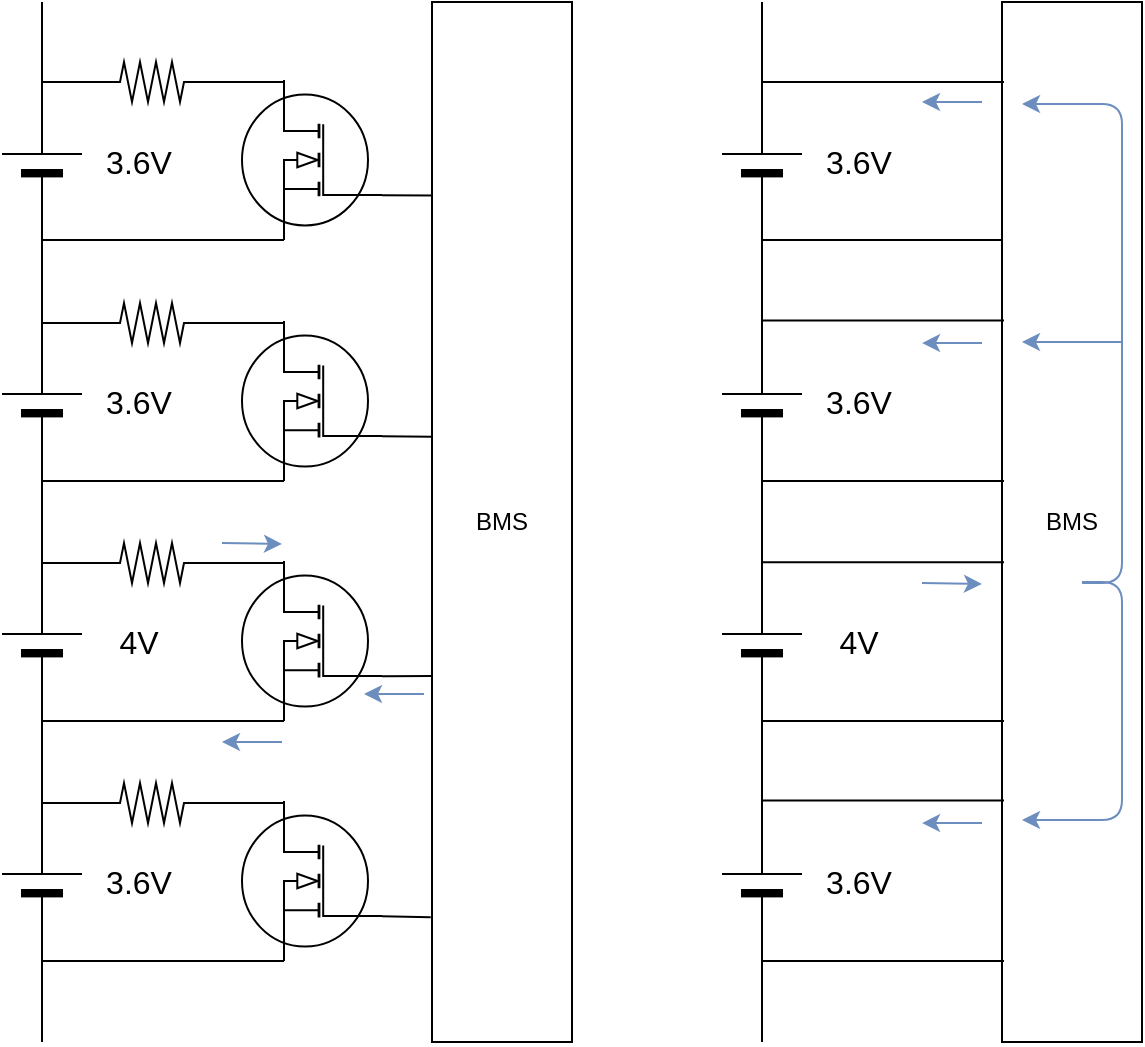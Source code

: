 <mxfile>
    <diagram id="NewoO8PpAovIlDk18mXJ" name="Page-1">
        <mxGraphModel dx="941" dy="665" grid="1" gridSize="10" guides="1" tooltips="1" connect="1" arrows="1" fold="1" page="1" pageScale="1" pageWidth="850" pageHeight="1100" math="0" shadow="0">
            <root>
                <mxCell id="0"/>
                <mxCell id="1" parent="0"/>
                <mxCell id="23" style="edgeStyle=none;html=1;exitX=1;exitY=0.5;exitDx=0;exitDy=0;exitPerimeter=0;endArrow=none;endFill=0;" edge="1" parent="1" source="2">
                    <mxGeometry relative="1" as="geometry">
                        <mxPoint x="160" y="80" as="targetPoint"/>
                    </mxGeometry>
                </mxCell>
                <mxCell id="2" value="" style="verticalLabelPosition=bottom;shadow=0;dashed=0;align=center;fillColor=#000000;html=1;verticalAlign=top;strokeWidth=1;shape=mxgraph.electrical.miscellaneous.monocell_battery;direction=north;" vertex="1" parent="1">
                    <mxGeometry x="140" y="120" width="40" height="80" as="geometry"/>
                </mxCell>
                <mxCell id="8" style="edgeStyle=none;html=1;exitX=1;exitY=0.5;exitDx=0;exitDy=0;exitPerimeter=0;entryX=0;entryY=0.5;entryDx=0;entryDy=0;entryPerimeter=0;endArrow=none;endFill=0;" edge="1" parent="1" source="3" target="2">
                    <mxGeometry relative="1" as="geometry"/>
                </mxCell>
                <mxCell id="3" value="" style="verticalLabelPosition=bottom;shadow=0;dashed=0;align=center;fillColor=#000000;html=1;verticalAlign=top;strokeWidth=1;shape=mxgraph.electrical.miscellaneous.monocell_battery;direction=north;" vertex="1" parent="1">
                    <mxGeometry x="140" y="240" width="40" height="80" as="geometry"/>
                </mxCell>
                <mxCell id="6" style="edgeStyle=none;html=1;exitX=0;exitY=0.5;exitDx=0;exitDy=0;exitPerimeter=0;entryX=1;entryY=0.5;entryDx=0;entryDy=0;entryPerimeter=0;endArrow=none;endFill=0;" edge="1" parent="1" source="4" target="5">
                    <mxGeometry relative="1" as="geometry"/>
                </mxCell>
                <mxCell id="7" style="edgeStyle=none;html=1;exitX=1;exitY=0.5;exitDx=0;exitDy=0;exitPerimeter=0;entryX=0;entryY=0.5;entryDx=0;entryDy=0;entryPerimeter=0;endArrow=none;endFill=0;" edge="1" parent="1" source="4" target="3">
                    <mxGeometry relative="1" as="geometry"/>
                </mxCell>
                <mxCell id="4" value="" style="verticalLabelPosition=bottom;shadow=0;dashed=0;align=center;fillColor=#000000;html=1;verticalAlign=top;strokeWidth=1;shape=mxgraph.electrical.miscellaneous.monocell_battery;direction=north;" vertex="1" parent="1">
                    <mxGeometry x="140" y="360" width="40" height="80" as="geometry"/>
                </mxCell>
                <mxCell id="24" style="edgeStyle=none;html=1;exitX=0;exitY=0.5;exitDx=0;exitDy=0;exitPerimeter=0;endArrow=none;endFill=0;" edge="1" parent="1" source="5">
                    <mxGeometry relative="1" as="geometry">
                        <mxPoint x="160" y="600" as="targetPoint"/>
                    </mxGeometry>
                </mxCell>
                <mxCell id="5" value="" style="verticalLabelPosition=bottom;shadow=0;dashed=0;align=center;fillColor=#000000;html=1;verticalAlign=top;strokeWidth=1;shape=mxgraph.electrical.miscellaneous.monocell_battery;direction=north;" vertex="1" parent="1">
                    <mxGeometry x="140" y="480" width="40" height="80" as="geometry"/>
                </mxCell>
                <mxCell id="39" style="edgeStyle=none;rounded=0;html=1;exitX=0;exitY=0.72;exitDx=0;exitDy=0;exitPerimeter=0;entryX=-0.009;entryY=0.88;entryDx=0;entryDy=0;entryPerimeter=0;endArrow=none;endFill=0;" edge="1" parent="1" source="56" target="29">
                    <mxGeometry relative="1" as="geometry">
                        <mxPoint x="330" y="537.6" as="sourcePoint"/>
                    </mxGeometry>
                </mxCell>
                <mxCell id="38" style="edgeStyle=none;rounded=0;html=1;exitX=0;exitY=0.72;exitDx=0;exitDy=0;exitPerimeter=0;entryX=-0.003;entryY=0.648;entryDx=0;entryDy=0;entryPerimeter=0;endArrow=none;endFill=0;" edge="1" parent="1" source="51" target="29">
                    <mxGeometry relative="1" as="geometry">
                        <mxPoint x="330" y="417.1" as="sourcePoint"/>
                    </mxGeometry>
                </mxCell>
                <mxCell id="36" style="edgeStyle=none;rounded=0;html=1;exitX=0;exitY=0.72;exitDx=0;exitDy=0;exitPerimeter=0;entryX=0.003;entryY=0.418;entryDx=0;entryDy=0;entryPerimeter=0;endArrow=none;endFill=0;" edge="1" parent="1" source="46" target="29">
                    <mxGeometry relative="1" as="geometry">
                        <mxPoint x="330" y="297.6" as="sourcePoint"/>
                    </mxGeometry>
                </mxCell>
                <mxCell id="21" style="edgeStyle=none;html=1;exitX=0.7;exitY=1;exitDx=0;exitDy=0;exitPerimeter=0;entryX=0;entryY=0.5;entryDx=0;entryDy=0;entryPerimeter=0;endArrow=none;endFill=0;" edge="1" parent="1" source="22">
                    <mxGeometry relative="1" as="geometry">
                        <mxPoint x="160" y="199" as="targetPoint"/>
                    </mxGeometry>
                </mxCell>
                <mxCell id="37" style="edgeStyle=none;rounded=0;html=1;exitX=0;exitY=0.72;exitDx=0;exitDy=0;exitPerimeter=0;entryX=0.014;entryY=0.186;entryDx=0;entryDy=0;entryPerimeter=0;endArrow=none;endFill=0;" edge="1" parent="1" source="22" target="29">
                    <mxGeometry relative="1" as="geometry"/>
                </mxCell>
                <mxCell id="22" value="" style="verticalLabelPosition=bottom;shadow=0;dashed=0;align=center;html=1;verticalAlign=top;shape=mxgraph.electrical.mosfets1.mosfet_ic_n;flipH=1;" vertex="1" parent="1">
                    <mxGeometry x="260" y="119" width="70" height="80" as="geometry"/>
                </mxCell>
                <mxCell id="25" value="3.6V" style="text;html=1;align=center;verticalAlign=middle;resizable=0;points=[];autosize=1;strokeColor=none;fillColor=none;fontSize=16;" vertex="1" parent="1">
                    <mxGeometry x="183" y="150" width="50" height="20" as="geometry"/>
                </mxCell>
                <mxCell id="26" value="3.6V" style="text;html=1;align=center;verticalAlign=middle;resizable=0;points=[];autosize=1;strokeColor=none;fillColor=none;fontSize=16;" vertex="1" parent="1">
                    <mxGeometry x="183" y="270" width="50" height="20" as="geometry"/>
                </mxCell>
                <mxCell id="27" value="4V" style="text;html=1;align=center;verticalAlign=middle;resizable=0;points=[];autosize=1;strokeColor=none;fillColor=none;fontSize=16;" vertex="1" parent="1">
                    <mxGeometry x="188" y="389.5" width="40" height="20" as="geometry"/>
                </mxCell>
                <mxCell id="28" value="3.6V" style="text;html=1;align=center;verticalAlign=middle;resizable=0;points=[];autosize=1;strokeColor=none;fillColor=none;fontSize=16;" vertex="1" parent="1">
                    <mxGeometry x="183" y="510" width="50" height="20" as="geometry"/>
                </mxCell>
                <mxCell id="29" value="BMS" style="whiteSpace=wrap;html=1;" vertex="1" parent="1">
                    <mxGeometry x="355" y="80" width="70" height="520" as="geometry"/>
                </mxCell>
                <mxCell id="43" style="edgeStyle=none;html=1;exitX=1;exitY=0.5;exitDx=0;exitDy=0;exitPerimeter=0;entryX=0.7;entryY=0;entryDx=0;entryDy=0;entryPerimeter=0;endArrow=none;endFill=0;" edge="1" parent="1" source="40">
                    <mxGeometry relative="1" as="geometry">
                        <mxPoint x="240" y="121" as="sourcePoint"/>
                        <mxPoint x="281" y="120" as="targetPoint"/>
                        <Array as="points"/>
                    </mxGeometry>
                </mxCell>
                <mxCell id="44" style="edgeStyle=none;html=1;exitX=0;exitY=0.5;exitDx=0;exitDy=0;exitPerimeter=0;entryX=1;entryY=0.5;entryDx=0;entryDy=0;entryPerimeter=0;endArrow=none;endFill=0;" edge="1" parent="1" source="40" target="2">
                    <mxGeometry relative="1" as="geometry"/>
                </mxCell>
                <mxCell id="40" value="" style="pointerEvents=1;verticalLabelPosition=bottom;shadow=0;dashed=0;align=center;html=1;verticalAlign=top;shape=mxgraph.electrical.resistors.resistor_2;" vertex="1" parent="1">
                    <mxGeometry x="190" y="110" width="50" height="20" as="geometry"/>
                </mxCell>
                <mxCell id="45" style="edgeStyle=none;html=1;exitX=0.7;exitY=1;exitDx=0;exitDy=0;exitPerimeter=0;entryX=0;entryY=0.5;entryDx=0;entryDy=0;entryPerimeter=0;endArrow=none;endFill=0;" edge="1" parent="1" source="46">
                    <mxGeometry relative="1" as="geometry">
                        <mxPoint x="160" y="319.52" as="targetPoint"/>
                    </mxGeometry>
                </mxCell>
                <mxCell id="46" value="" style="verticalLabelPosition=bottom;shadow=0;dashed=0;align=center;html=1;verticalAlign=top;shape=mxgraph.electrical.mosfets1.mosfet_ic_n;flipH=1;" vertex="1" parent="1">
                    <mxGeometry x="260" y="239.52" width="70" height="80" as="geometry"/>
                </mxCell>
                <mxCell id="47" style="edgeStyle=none;html=1;exitX=1;exitY=0.5;exitDx=0;exitDy=0;exitPerimeter=0;entryX=0.7;entryY=0;entryDx=0;entryDy=0;entryPerimeter=0;endArrow=none;endFill=0;" edge="1" parent="1" source="49">
                    <mxGeometry relative="1" as="geometry">
                        <mxPoint x="240" y="241.52" as="sourcePoint"/>
                        <mxPoint x="281" y="240.52" as="targetPoint"/>
                        <Array as="points"/>
                    </mxGeometry>
                </mxCell>
                <mxCell id="48" style="edgeStyle=none;html=1;exitX=0;exitY=0.5;exitDx=0;exitDy=0;exitPerimeter=0;entryX=1;entryY=0.5;entryDx=0;entryDy=0;entryPerimeter=0;endArrow=none;endFill=0;" edge="1" parent="1" source="49">
                    <mxGeometry relative="1" as="geometry">
                        <mxPoint x="160" y="240.52" as="targetPoint"/>
                    </mxGeometry>
                </mxCell>
                <mxCell id="49" value="" style="pointerEvents=1;verticalLabelPosition=bottom;shadow=0;dashed=0;align=center;html=1;verticalAlign=top;shape=mxgraph.electrical.resistors.resistor_2;" vertex="1" parent="1">
                    <mxGeometry x="190" y="230.52" width="50" height="20" as="geometry"/>
                </mxCell>
                <mxCell id="50" style="edgeStyle=none;html=1;exitX=0.7;exitY=1;exitDx=0;exitDy=0;exitPerimeter=0;entryX=0;entryY=0.5;entryDx=0;entryDy=0;entryPerimeter=0;endArrow=none;endFill=0;" edge="1" parent="1" source="51">
                    <mxGeometry relative="1" as="geometry">
                        <mxPoint x="160" y="439.52" as="targetPoint"/>
                    </mxGeometry>
                </mxCell>
                <mxCell id="51" value="" style="verticalLabelPosition=bottom;shadow=0;dashed=0;align=center;html=1;verticalAlign=top;shape=mxgraph.electrical.mosfets1.mosfet_ic_n;flipH=1;" vertex="1" parent="1">
                    <mxGeometry x="260" y="359.52" width="70" height="80" as="geometry"/>
                </mxCell>
                <mxCell id="52" style="edgeStyle=none;html=1;exitX=1;exitY=0.5;exitDx=0;exitDy=0;exitPerimeter=0;entryX=0.7;entryY=0;entryDx=0;entryDy=0;entryPerimeter=0;endArrow=none;endFill=0;" edge="1" parent="1" source="54">
                    <mxGeometry relative="1" as="geometry">
                        <mxPoint x="240" y="361.52" as="sourcePoint"/>
                        <mxPoint x="281" y="360.52" as="targetPoint"/>
                        <Array as="points"/>
                    </mxGeometry>
                </mxCell>
                <mxCell id="53" style="edgeStyle=none;html=1;exitX=0;exitY=0.5;exitDx=0;exitDy=0;exitPerimeter=0;entryX=1;entryY=0.5;entryDx=0;entryDy=0;entryPerimeter=0;endArrow=none;endFill=0;" edge="1" parent="1" source="54">
                    <mxGeometry relative="1" as="geometry">
                        <mxPoint x="160" y="360.52" as="targetPoint"/>
                    </mxGeometry>
                </mxCell>
                <mxCell id="54" value="" style="pointerEvents=1;verticalLabelPosition=bottom;shadow=0;dashed=0;align=center;html=1;verticalAlign=top;shape=mxgraph.electrical.resistors.resistor_2;" vertex="1" parent="1">
                    <mxGeometry x="190" y="350.52" width="50" height="20" as="geometry"/>
                </mxCell>
                <mxCell id="55" style="edgeStyle=none;html=1;exitX=0.7;exitY=1;exitDx=0;exitDy=0;exitPerimeter=0;entryX=0;entryY=0.5;entryDx=0;entryDy=0;entryPerimeter=0;endArrow=none;endFill=0;" edge="1" parent="1" source="56">
                    <mxGeometry relative="1" as="geometry">
                        <mxPoint x="160" y="559.52" as="targetPoint"/>
                    </mxGeometry>
                </mxCell>
                <mxCell id="56" value="" style="verticalLabelPosition=bottom;shadow=0;dashed=0;align=center;html=1;verticalAlign=top;shape=mxgraph.electrical.mosfets1.mosfet_ic_n;flipH=1;" vertex="1" parent="1">
                    <mxGeometry x="260" y="479.52" width="70" height="80" as="geometry"/>
                </mxCell>
                <mxCell id="57" style="edgeStyle=none;html=1;exitX=1;exitY=0.5;exitDx=0;exitDy=0;exitPerimeter=0;entryX=0.7;entryY=0;entryDx=0;entryDy=0;entryPerimeter=0;endArrow=none;endFill=0;" edge="1" parent="1" source="59">
                    <mxGeometry relative="1" as="geometry">
                        <mxPoint x="240" y="481.52" as="sourcePoint"/>
                        <mxPoint x="281" y="480.52" as="targetPoint"/>
                        <Array as="points"/>
                    </mxGeometry>
                </mxCell>
                <mxCell id="58" style="edgeStyle=none;html=1;exitX=0;exitY=0.5;exitDx=0;exitDy=0;exitPerimeter=0;entryX=1;entryY=0.5;entryDx=0;entryDy=0;entryPerimeter=0;endArrow=none;endFill=0;" edge="1" parent="1" source="59">
                    <mxGeometry relative="1" as="geometry">
                        <mxPoint x="160" y="480.52" as="targetPoint"/>
                    </mxGeometry>
                </mxCell>
                <mxCell id="59" value="" style="pointerEvents=1;verticalLabelPosition=bottom;shadow=0;dashed=0;align=center;html=1;verticalAlign=top;shape=mxgraph.electrical.resistors.resistor_2;" vertex="1" parent="1">
                    <mxGeometry x="190" y="470.52" width="50" height="20" as="geometry"/>
                </mxCell>
                <mxCell id="60" value="" style="endArrow=classic;html=1;fillColor=#dae8fc;gradientColor=#7ea6e0;strokeColor=#6c8ebf;" edge="1" parent="1">
                    <mxGeometry width="50" height="50" relative="1" as="geometry">
                        <mxPoint x="250" y="350.52" as="sourcePoint"/>
                        <mxPoint x="280" y="351" as="targetPoint"/>
                    </mxGeometry>
                </mxCell>
                <mxCell id="61" value="" style="endArrow=classic;html=1;fillColor=#dae8fc;gradientColor=#7ea6e0;strokeColor=#6c8ebf;" edge="1" parent="1">
                    <mxGeometry width="50" height="50" relative="1" as="geometry">
                        <mxPoint x="280" y="450" as="sourcePoint"/>
                        <mxPoint x="250" y="450" as="targetPoint"/>
                    </mxGeometry>
                </mxCell>
                <mxCell id="62" value="" style="endArrow=classic;html=1;fillColor=#dae8fc;gradientColor=#7ea6e0;strokeColor=#6c8ebf;" edge="1" parent="1">
                    <mxGeometry width="50" height="50" relative="1" as="geometry">
                        <mxPoint x="351" y="426" as="sourcePoint"/>
                        <mxPoint x="321" y="426" as="targetPoint"/>
                    </mxGeometry>
                </mxCell>
                <mxCell id="63" style="edgeStyle=none;html=1;exitX=1;exitY=0.5;exitDx=0;exitDy=0;exitPerimeter=0;endArrow=none;endFill=0;" edge="1" parent="1" source="64">
                    <mxGeometry relative="1" as="geometry">
                        <mxPoint x="520" y="80" as="targetPoint"/>
                    </mxGeometry>
                </mxCell>
                <mxCell id="64" value="" style="verticalLabelPosition=bottom;shadow=0;dashed=0;align=center;fillColor=#000000;html=1;verticalAlign=top;strokeWidth=1;shape=mxgraph.electrical.miscellaneous.monocell_battery;direction=north;" vertex="1" parent="1">
                    <mxGeometry x="500" y="120" width="40" height="80" as="geometry"/>
                </mxCell>
                <mxCell id="65" style="edgeStyle=none;html=1;exitX=1;exitY=0.5;exitDx=0;exitDy=0;exitPerimeter=0;entryX=0;entryY=0.5;entryDx=0;entryDy=0;entryPerimeter=0;endArrow=none;endFill=0;" edge="1" parent="1" source="66" target="64">
                    <mxGeometry relative="1" as="geometry"/>
                </mxCell>
                <mxCell id="66" value="" style="verticalLabelPosition=bottom;shadow=0;dashed=0;align=center;fillColor=#000000;html=1;verticalAlign=top;strokeWidth=1;shape=mxgraph.electrical.miscellaneous.monocell_battery;direction=north;" vertex="1" parent="1">
                    <mxGeometry x="500" y="240" width="40" height="80" as="geometry"/>
                </mxCell>
                <mxCell id="67" style="edgeStyle=none;html=1;exitX=0;exitY=0.5;exitDx=0;exitDy=0;exitPerimeter=0;entryX=1;entryY=0.5;entryDx=0;entryDy=0;entryPerimeter=0;endArrow=none;endFill=0;" edge="1" parent="1" source="69" target="71">
                    <mxGeometry relative="1" as="geometry"/>
                </mxCell>
                <mxCell id="68" style="edgeStyle=none;html=1;exitX=1;exitY=0.5;exitDx=0;exitDy=0;exitPerimeter=0;entryX=0;entryY=0.5;entryDx=0;entryDy=0;entryPerimeter=0;endArrow=none;endFill=0;" edge="1" parent="1" source="69" target="66">
                    <mxGeometry relative="1" as="geometry"/>
                </mxCell>
                <mxCell id="69" value="" style="verticalLabelPosition=bottom;shadow=0;dashed=0;align=center;fillColor=#000000;html=1;verticalAlign=top;strokeWidth=1;shape=mxgraph.electrical.miscellaneous.monocell_battery;direction=north;" vertex="1" parent="1">
                    <mxGeometry x="500" y="360" width="40" height="80" as="geometry"/>
                </mxCell>
                <mxCell id="70" style="edgeStyle=none;html=1;exitX=0;exitY=0.5;exitDx=0;exitDy=0;exitPerimeter=0;endArrow=none;endFill=0;" edge="1" parent="1" source="71">
                    <mxGeometry relative="1" as="geometry">
                        <mxPoint x="520" y="600" as="targetPoint"/>
                    </mxGeometry>
                </mxCell>
                <mxCell id="71" value="" style="verticalLabelPosition=bottom;shadow=0;dashed=0;align=center;fillColor=#000000;html=1;verticalAlign=top;strokeWidth=1;shape=mxgraph.electrical.miscellaneous.monocell_battery;direction=north;" vertex="1" parent="1">
                    <mxGeometry x="500" y="480" width="40" height="80" as="geometry"/>
                </mxCell>
                <mxCell id="75" style="edgeStyle=none;html=1;exitX=0.7;exitY=1;exitDx=0;exitDy=0;exitPerimeter=0;entryX=0;entryY=0.5;entryDx=0;entryDy=0;entryPerimeter=0;endArrow=none;endFill=0;" edge="1" parent="1">
                    <mxGeometry relative="1" as="geometry">
                        <mxPoint x="520" y="199" as="targetPoint"/>
                        <mxPoint x="641.0" y="199" as="sourcePoint"/>
                    </mxGeometry>
                </mxCell>
                <mxCell id="78" value="3.6V" style="text;html=1;align=center;verticalAlign=middle;resizable=0;points=[];autosize=1;strokeColor=none;fillColor=none;fontSize=16;" vertex="1" parent="1">
                    <mxGeometry x="543" y="150" width="50" height="20" as="geometry"/>
                </mxCell>
                <mxCell id="79" value="3.6V" style="text;html=1;align=center;verticalAlign=middle;resizable=0;points=[];autosize=1;strokeColor=none;fillColor=none;fontSize=16;" vertex="1" parent="1">
                    <mxGeometry x="543" y="270" width="50" height="20" as="geometry"/>
                </mxCell>
                <mxCell id="80" value="4V" style="text;html=1;align=center;verticalAlign=middle;resizable=0;points=[];autosize=1;strokeColor=none;fillColor=none;fontSize=16;" vertex="1" parent="1">
                    <mxGeometry x="548" y="389.5" width="40" height="20" as="geometry"/>
                </mxCell>
                <mxCell id="81" value="3.6V" style="text;html=1;align=center;verticalAlign=middle;resizable=0;points=[];autosize=1;strokeColor=none;fillColor=none;fontSize=16;" vertex="1" parent="1">
                    <mxGeometry x="543" y="510" width="50" height="20" as="geometry"/>
                </mxCell>
                <mxCell id="82" value="BMS" style="whiteSpace=wrap;html=1;" vertex="1" parent="1">
                    <mxGeometry x="640" y="80" width="70" height="520" as="geometry"/>
                </mxCell>
                <mxCell id="86" style="edgeStyle=none;html=1;exitX=0.7;exitY=1;exitDx=0;exitDy=0;exitPerimeter=0;entryX=0;entryY=0.5;entryDx=0;entryDy=0;entryPerimeter=0;endArrow=none;endFill=0;" edge="1" parent="1">
                    <mxGeometry relative="1" as="geometry">
                        <mxPoint x="520" y="319.52" as="targetPoint"/>
                        <mxPoint x="641.0" y="319.52" as="sourcePoint"/>
                    </mxGeometry>
                </mxCell>
                <mxCell id="91" style="edgeStyle=none;html=1;exitX=0.7;exitY=1;exitDx=0;exitDy=0;exitPerimeter=0;entryX=0;entryY=0.5;entryDx=0;entryDy=0;entryPerimeter=0;endArrow=none;endFill=0;" edge="1" parent="1">
                    <mxGeometry relative="1" as="geometry">
                        <mxPoint x="520" y="439.52" as="targetPoint"/>
                        <mxPoint x="641.0" y="439.52" as="sourcePoint"/>
                    </mxGeometry>
                </mxCell>
                <mxCell id="96" style="edgeStyle=none;html=1;exitX=0.7;exitY=1;exitDx=0;exitDy=0;exitPerimeter=0;entryX=0;entryY=0.5;entryDx=0;entryDy=0;entryPerimeter=0;endArrow=none;endFill=0;" edge="1" parent="1">
                    <mxGeometry relative="1" as="geometry">
                        <mxPoint x="520" y="559.52" as="targetPoint"/>
                        <mxPoint x="641.0" y="559.52" as="sourcePoint"/>
                    </mxGeometry>
                </mxCell>
                <mxCell id="101" value="" style="endArrow=classic;html=1;fillColor=#dae8fc;gradientColor=#7ea6e0;strokeColor=#6c8ebf;" edge="1" parent="1">
                    <mxGeometry width="50" height="50" relative="1" as="geometry">
                        <mxPoint x="600" y="370.52" as="sourcePoint"/>
                        <mxPoint x="630" y="371" as="targetPoint"/>
                    </mxGeometry>
                </mxCell>
                <mxCell id="102" value="" style="endArrow=classic;html=1;fillColor=#dae8fc;gradientColor=#7ea6e0;strokeColor=#6c8ebf;" edge="1" parent="1">
                    <mxGeometry width="50" height="50" relative="1" as="geometry">
                        <mxPoint x="630" y="490.52" as="sourcePoint"/>
                        <mxPoint x="600" y="490.52" as="targetPoint"/>
                    </mxGeometry>
                </mxCell>
                <mxCell id="104" style="edgeStyle=none;html=1;exitX=0.7;exitY=1;exitDx=0;exitDy=0;exitPerimeter=0;entryX=0;entryY=0.5;entryDx=0;entryDy=0;entryPerimeter=0;endArrow=none;endFill=0;" edge="1" parent="1">
                    <mxGeometry relative="1" as="geometry">
                        <mxPoint x="520" y="360.18" as="targetPoint"/>
                        <mxPoint x="641.0" y="360.18" as="sourcePoint"/>
                    </mxGeometry>
                </mxCell>
                <mxCell id="105" style="edgeStyle=none;html=1;exitX=0.7;exitY=1;exitDx=0;exitDy=0;exitPerimeter=0;entryX=0;entryY=0.5;entryDx=0;entryDy=0;entryPerimeter=0;endArrow=none;endFill=0;" edge="1" parent="1">
                    <mxGeometry relative="1" as="geometry">
                        <mxPoint x="520" y="239.31" as="targetPoint"/>
                        <mxPoint x="641.0" y="239.31" as="sourcePoint"/>
                    </mxGeometry>
                </mxCell>
                <mxCell id="106" style="edgeStyle=none;html=1;exitX=0.7;exitY=1;exitDx=0;exitDy=0;exitPerimeter=0;entryX=0;entryY=0.5;entryDx=0;entryDy=0;entryPerimeter=0;endArrow=none;endFill=0;" edge="1" parent="1">
                    <mxGeometry relative="1" as="geometry">
                        <mxPoint x="520" y="120.0" as="targetPoint"/>
                        <mxPoint x="641.0" y="120.0" as="sourcePoint"/>
                    </mxGeometry>
                </mxCell>
                <mxCell id="107" style="edgeStyle=none;html=1;exitX=0.7;exitY=1;exitDx=0;exitDy=0;exitPerimeter=0;entryX=0;entryY=0.5;entryDx=0;entryDy=0;entryPerimeter=0;endArrow=none;endFill=0;" edge="1" parent="1">
                    <mxGeometry relative="1" as="geometry">
                        <mxPoint x="520" y="479.31" as="targetPoint"/>
                        <mxPoint x="641.0" y="479.31" as="sourcePoint"/>
                    </mxGeometry>
                </mxCell>
                <mxCell id="108" value="" style="endArrow=classic;html=1;fillColor=#dae8fc;gradientColor=#7ea6e0;strokeColor=#6c8ebf;" edge="1" parent="1">
                    <mxGeometry width="50" height="50" relative="1" as="geometry">
                        <mxPoint x="630" y="250.52" as="sourcePoint"/>
                        <mxPoint x="600" y="250.52" as="targetPoint"/>
                    </mxGeometry>
                </mxCell>
                <mxCell id="109" value="" style="endArrow=classic;html=1;fillColor=#dae8fc;gradientColor=#7ea6e0;strokeColor=#6c8ebf;" edge="1" parent="1">
                    <mxGeometry width="50" height="50" relative="1" as="geometry">
                        <mxPoint x="630" y="130" as="sourcePoint"/>
                        <mxPoint x="600" y="130" as="targetPoint"/>
                    </mxGeometry>
                </mxCell>
                <mxCell id="111" value="" style="edgeStyle=segmentEdgeStyle;endArrow=classic;html=1;fontSize=16;fillColor=#dae8fc;gradientColor=#7ea6e0;strokeColor=#6c8ebf;" edge="1" parent="1">
                    <mxGeometry width="50" height="50" relative="1" as="geometry">
                        <mxPoint x="680.03" y="370.52" as="sourcePoint"/>
                        <mxPoint x="650" y="131" as="targetPoint"/>
                        <Array as="points">
                            <mxPoint x="700" y="370"/>
                            <mxPoint x="700" y="131"/>
                            <mxPoint x="680" y="131"/>
                        </Array>
                    </mxGeometry>
                </mxCell>
                <mxCell id="113" value="" style="edgeStyle=segmentEdgeStyle;endArrow=classic;html=1;fontSize=16;fillColor=#dae8fc;gradientColor=#7ea6e0;strokeColor=#6c8ebf;" edge="1" parent="1">
                    <mxGeometry width="50" height="50" relative="1" as="geometry">
                        <mxPoint x="680" y="370" as="sourcePoint"/>
                        <mxPoint x="650" y="489" as="targetPoint"/>
                        <Array as="points">
                            <mxPoint x="700" y="370"/>
                            <mxPoint x="700" y="489"/>
                        </Array>
                    </mxGeometry>
                </mxCell>
                <mxCell id="114" value="" style="endArrow=classic;html=1;fontSize=16;fillColor=#dae8fc;gradientColor=#7ea6e0;strokeColor=#6c8ebf;" edge="1" parent="1">
                    <mxGeometry width="50" height="50" relative="1" as="geometry">
                        <mxPoint x="700" y="250" as="sourcePoint"/>
                        <mxPoint x="650" y="250" as="targetPoint"/>
                    </mxGeometry>
                </mxCell>
            </root>
        </mxGraphModel>
    </diagram>
</mxfile>
